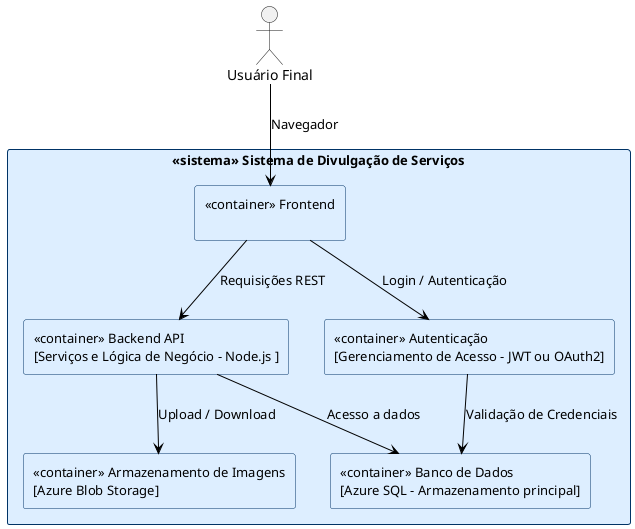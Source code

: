 @startuml
skinparam backgroundColor white
skinparam rectangle {
    BackgroundColor #ddeeff
    BorderColor #003366
    FontSize 13
}
skinparam ArrowColor Black

actor "Usuário Final" as Usuario

rectangle "<<sistema>> Sistema de Divulgação de Serviços" as Sistema {

    rectangle "<<container>> Frontend\n" as Frontend
    rectangle "<<container>> Backend API\n[Serviços e Lógica de Negócio - Node.js ]" as API
    rectangle "<<container>> Autenticação\n[Gerenciamento de Acesso - JWT ou OAuth2]" as Auth
    rectangle "<<container>> Banco de Dados\n[Azure SQL - Armazenamento principal]" as DB
    rectangle "<<container>> Armazenamento de Imagens\n[Azure Blob Storage]" as Storage
}

Usuario -down-> Frontend : Navegador
Frontend -down-> API : Requisições REST
Frontend -down-> Auth : Login / Autenticação

API -down-> DB : Acesso a dados
API -down-> Storage : Upload / Download
Auth -down-> DB : Validação de Credenciais
